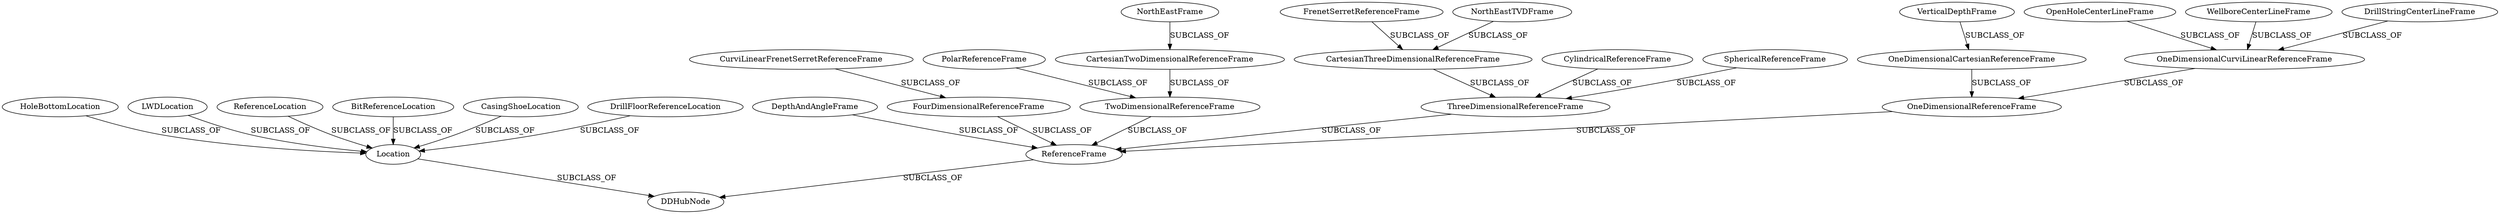 strict digraph  {
NorthEastTVDFrame;
DrillStringCenterLineFrame;
ReferenceLocation;
ThreeDimensionalReferenceFrame;
OpenHoleCenterLineFrame;
NorthEastFrame;
CartesianThreeDimensionalReferenceFrame;
CartesianTwoDimensionalReferenceFrame;
CylindricalReferenceFrame;
BitReferenceLocation;
CasingShoeLocation;
DepthAndAngleFrame;
OneDimensionalReferenceFrame;
OneDimensionalCartesianReferenceFrame;
PolarReferenceFrame;
SphericalReferenceFrame;
CurviLinearFrenetSerretReferenceFrame;
DDHubNode;
Location;
VerticalDepthFrame;
OneDimensionalCurviLinearReferenceFrame;
DrillFloorReferenceLocation;
ReferenceFrame;
FrenetSerretReferenceFrame;
WellboreCenterLineFrame;
FourDimensionalReferenceFrame;
TwoDimensionalReferenceFrame;
HoleBottomLocation;
LWDLocation;
NorthEastTVDFrame -> CartesianThreeDimensionalReferenceFrame  [label=SUBCLASS_OF];
DrillStringCenterLineFrame -> OneDimensionalCurviLinearReferenceFrame  [label=SUBCLASS_OF];
ReferenceLocation -> Location  [label=SUBCLASS_OF];
ThreeDimensionalReferenceFrame -> ReferenceFrame  [label=SUBCLASS_OF];
OpenHoleCenterLineFrame -> OneDimensionalCurviLinearReferenceFrame  [label=SUBCLASS_OF];
NorthEastFrame -> CartesianTwoDimensionalReferenceFrame  [label=SUBCLASS_OF];
CartesianThreeDimensionalReferenceFrame -> ThreeDimensionalReferenceFrame  [label=SUBCLASS_OF];
CartesianTwoDimensionalReferenceFrame -> TwoDimensionalReferenceFrame  [label=SUBCLASS_OF];
CylindricalReferenceFrame -> ThreeDimensionalReferenceFrame  [label=SUBCLASS_OF];
BitReferenceLocation -> Location  [label=SUBCLASS_OF];
CasingShoeLocation -> Location  [label=SUBCLASS_OF];
DepthAndAngleFrame -> ReferenceFrame  [label=SUBCLASS_OF];
OneDimensionalReferenceFrame -> ReferenceFrame  [label=SUBCLASS_OF];
OneDimensionalCartesianReferenceFrame -> OneDimensionalReferenceFrame  [label=SUBCLASS_OF];
PolarReferenceFrame -> TwoDimensionalReferenceFrame  [label=SUBCLASS_OF];
SphericalReferenceFrame -> ThreeDimensionalReferenceFrame  [label=SUBCLASS_OF];
CurviLinearFrenetSerretReferenceFrame -> FourDimensionalReferenceFrame  [label=SUBCLASS_OF];
Location -> DDHubNode  [label=SUBCLASS_OF];
VerticalDepthFrame -> OneDimensionalCartesianReferenceFrame  [label=SUBCLASS_OF];
OneDimensionalCurviLinearReferenceFrame -> OneDimensionalReferenceFrame  [label=SUBCLASS_OF];
DrillFloorReferenceLocation -> Location  [label=SUBCLASS_OF];
ReferenceFrame -> DDHubNode  [label=SUBCLASS_OF];
FrenetSerretReferenceFrame -> CartesianThreeDimensionalReferenceFrame  [label=SUBCLASS_OF];
WellboreCenterLineFrame -> OneDimensionalCurviLinearReferenceFrame  [label=SUBCLASS_OF];
FourDimensionalReferenceFrame -> ReferenceFrame  [label=SUBCLASS_OF];
TwoDimensionalReferenceFrame -> ReferenceFrame  [label=SUBCLASS_OF];
HoleBottomLocation -> Location  [label=SUBCLASS_OF];
LWDLocation -> Location  [label=SUBCLASS_OF];
}
